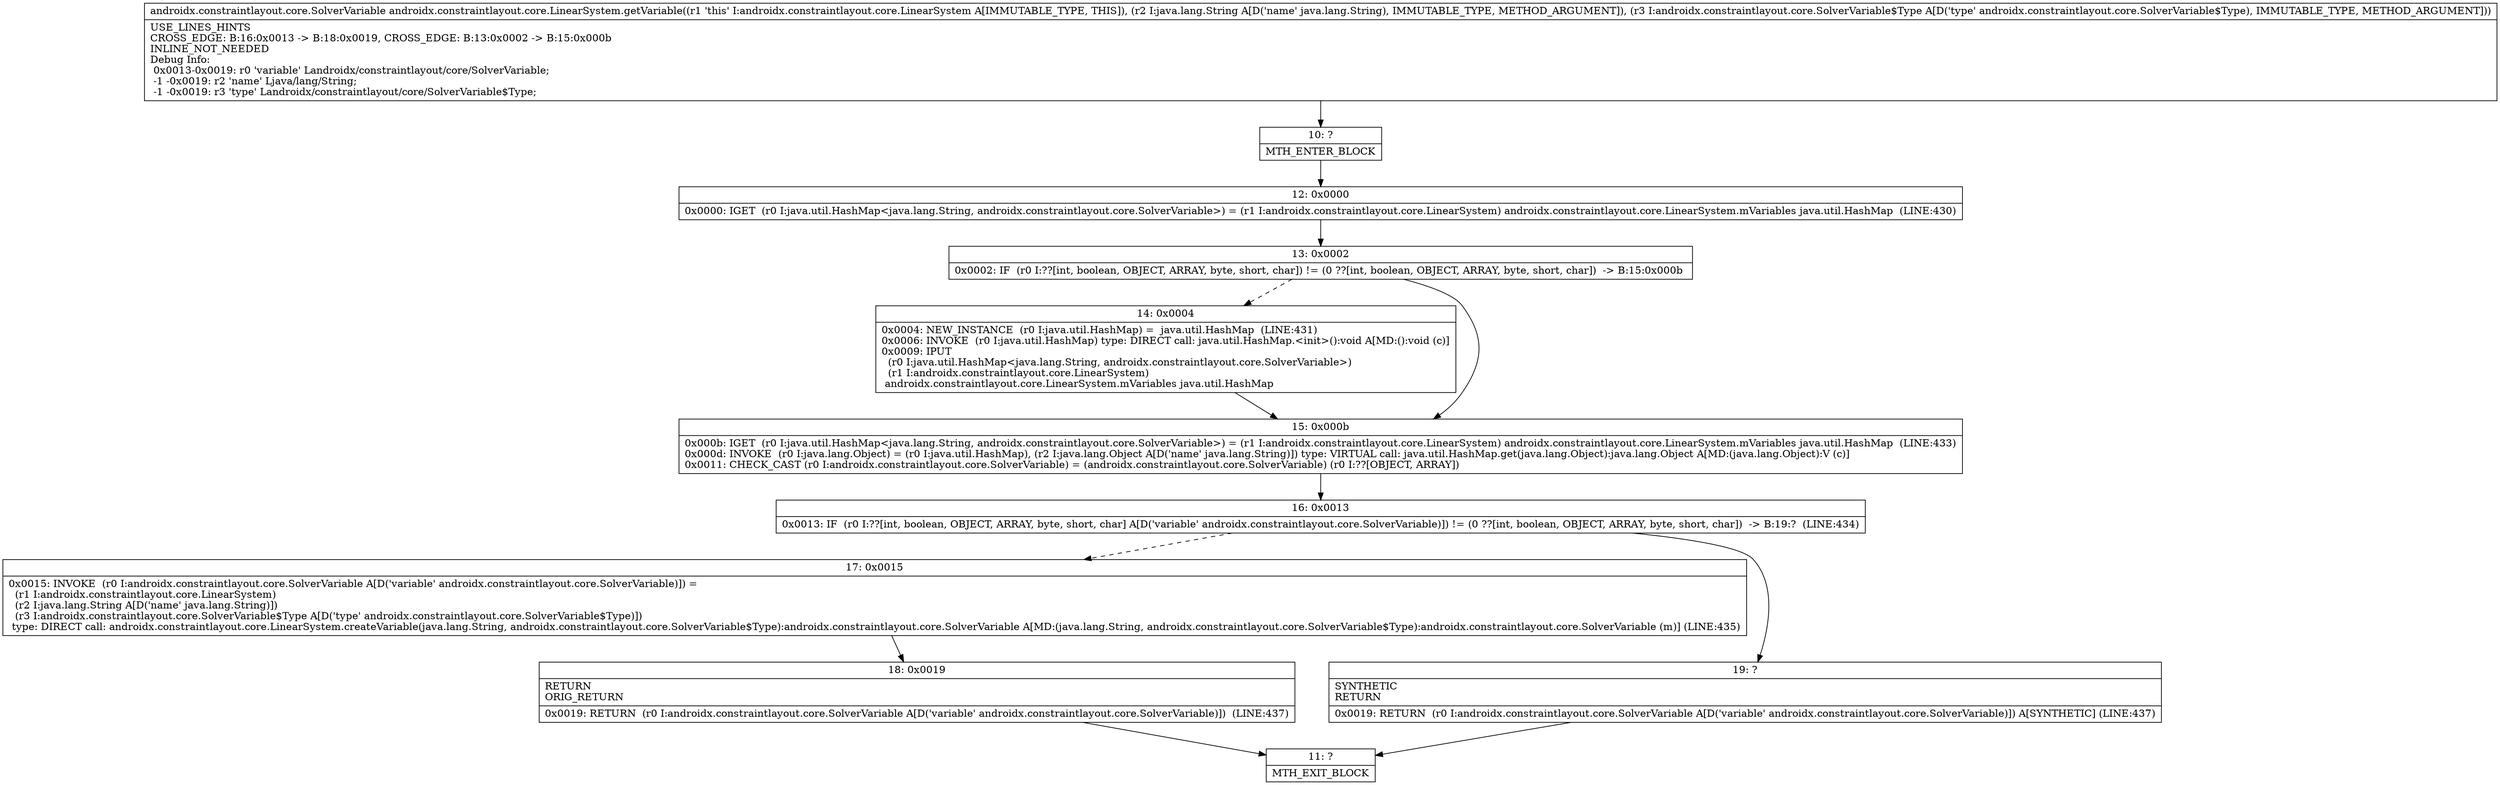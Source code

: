 digraph "CFG forandroidx.constraintlayout.core.LinearSystem.getVariable(Ljava\/lang\/String;Landroidx\/constraintlayout\/core\/SolverVariable$Type;)Landroidx\/constraintlayout\/core\/SolverVariable;" {
Node_10 [shape=record,label="{10\:\ ?|MTH_ENTER_BLOCK\l}"];
Node_12 [shape=record,label="{12\:\ 0x0000|0x0000: IGET  (r0 I:java.util.HashMap\<java.lang.String, androidx.constraintlayout.core.SolverVariable\>) = (r1 I:androidx.constraintlayout.core.LinearSystem) androidx.constraintlayout.core.LinearSystem.mVariables java.util.HashMap  (LINE:430)\l}"];
Node_13 [shape=record,label="{13\:\ 0x0002|0x0002: IF  (r0 I:??[int, boolean, OBJECT, ARRAY, byte, short, char]) != (0 ??[int, boolean, OBJECT, ARRAY, byte, short, char])  \-\> B:15:0x000b \l}"];
Node_14 [shape=record,label="{14\:\ 0x0004|0x0004: NEW_INSTANCE  (r0 I:java.util.HashMap) =  java.util.HashMap  (LINE:431)\l0x0006: INVOKE  (r0 I:java.util.HashMap) type: DIRECT call: java.util.HashMap.\<init\>():void A[MD:():void (c)]\l0x0009: IPUT  \l  (r0 I:java.util.HashMap\<java.lang.String, androidx.constraintlayout.core.SolverVariable\>)\l  (r1 I:androidx.constraintlayout.core.LinearSystem)\l androidx.constraintlayout.core.LinearSystem.mVariables java.util.HashMap \l}"];
Node_15 [shape=record,label="{15\:\ 0x000b|0x000b: IGET  (r0 I:java.util.HashMap\<java.lang.String, androidx.constraintlayout.core.SolverVariable\>) = (r1 I:androidx.constraintlayout.core.LinearSystem) androidx.constraintlayout.core.LinearSystem.mVariables java.util.HashMap  (LINE:433)\l0x000d: INVOKE  (r0 I:java.lang.Object) = (r0 I:java.util.HashMap), (r2 I:java.lang.Object A[D('name' java.lang.String)]) type: VIRTUAL call: java.util.HashMap.get(java.lang.Object):java.lang.Object A[MD:(java.lang.Object):V (c)]\l0x0011: CHECK_CAST (r0 I:androidx.constraintlayout.core.SolverVariable) = (androidx.constraintlayout.core.SolverVariable) (r0 I:??[OBJECT, ARRAY]) \l}"];
Node_16 [shape=record,label="{16\:\ 0x0013|0x0013: IF  (r0 I:??[int, boolean, OBJECT, ARRAY, byte, short, char] A[D('variable' androidx.constraintlayout.core.SolverVariable)]) != (0 ??[int, boolean, OBJECT, ARRAY, byte, short, char])  \-\> B:19:?  (LINE:434)\l}"];
Node_17 [shape=record,label="{17\:\ 0x0015|0x0015: INVOKE  (r0 I:androidx.constraintlayout.core.SolverVariable A[D('variable' androidx.constraintlayout.core.SolverVariable)]) = \l  (r1 I:androidx.constraintlayout.core.LinearSystem)\l  (r2 I:java.lang.String A[D('name' java.lang.String)])\l  (r3 I:androidx.constraintlayout.core.SolverVariable$Type A[D('type' androidx.constraintlayout.core.SolverVariable$Type)])\l type: DIRECT call: androidx.constraintlayout.core.LinearSystem.createVariable(java.lang.String, androidx.constraintlayout.core.SolverVariable$Type):androidx.constraintlayout.core.SolverVariable A[MD:(java.lang.String, androidx.constraintlayout.core.SolverVariable$Type):androidx.constraintlayout.core.SolverVariable (m)] (LINE:435)\l}"];
Node_18 [shape=record,label="{18\:\ 0x0019|RETURN\lORIG_RETURN\l|0x0019: RETURN  (r0 I:androidx.constraintlayout.core.SolverVariable A[D('variable' androidx.constraintlayout.core.SolverVariable)])  (LINE:437)\l}"];
Node_11 [shape=record,label="{11\:\ ?|MTH_EXIT_BLOCK\l}"];
Node_19 [shape=record,label="{19\:\ ?|SYNTHETIC\lRETURN\l|0x0019: RETURN  (r0 I:androidx.constraintlayout.core.SolverVariable A[D('variable' androidx.constraintlayout.core.SolverVariable)]) A[SYNTHETIC] (LINE:437)\l}"];
MethodNode[shape=record,label="{androidx.constraintlayout.core.SolverVariable androidx.constraintlayout.core.LinearSystem.getVariable((r1 'this' I:androidx.constraintlayout.core.LinearSystem A[IMMUTABLE_TYPE, THIS]), (r2 I:java.lang.String A[D('name' java.lang.String), IMMUTABLE_TYPE, METHOD_ARGUMENT]), (r3 I:androidx.constraintlayout.core.SolverVariable$Type A[D('type' androidx.constraintlayout.core.SolverVariable$Type), IMMUTABLE_TYPE, METHOD_ARGUMENT]))  | USE_LINES_HINTS\lCROSS_EDGE: B:16:0x0013 \-\> B:18:0x0019, CROSS_EDGE: B:13:0x0002 \-\> B:15:0x000b\lINLINE_NOT_NEEDED\lDebug Info:\l  0x0013\-0x0019: r0 'variable' Landroidx\/constraintlayout\/core\/SolverVariable;\l  \-1 \-0x0019: r2 'name' Ljava\/lang\/String;\l  \-1 \-0x0019: r3 'type' Landroidx\/constraintlayout\/core\/SolverVariable$Type;\l}"];
MethodNode -> Node_10;Node_10 -> Node_12;
Node_12 -> Node_13;
Node_13 -> Node_14[style=dashed];
Node_13 -> Node_15;
Node_14 -> Node_15;
Node_15 -> Node_16;
Node_16 -> Node_17[style=dashed];
Node_16 -> Node_19;
Node_17 -> Node_18;
Node_18 -> Node_11;
Node_19 -> Node_11;
}

